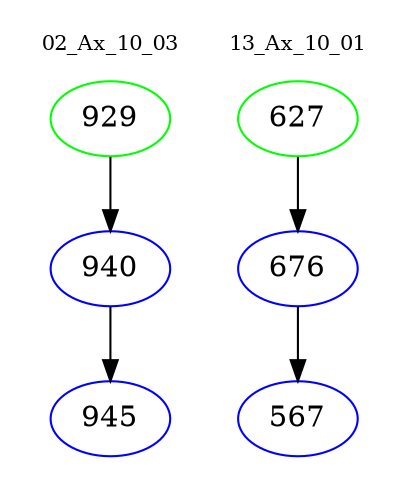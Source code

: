 digraph{
subgraph cluster_0 {
color = white
label = "02_Ax_10_03";
fontsize=10;
T0_929 [label="929", color="green"]
T0_929 -> T0_940 [color="black"]
T0_940 [label="940", color="blue"]
T0_940 -> T0_945 [color="black"]
T0_945 [label="945", color="blue"]
}
subgraph cluster_1 {
color = white
label = "13_Ax_10_01";
fontsize=10;
T1_627 [label="627", color="green"]
T1_627 -> T1_676 [color="black"]
T1_676 [label="676", color="blue"]
T1_676 -> T1_567 [color="black"]
T1_567 [label="567", color="blue"]
}
}
